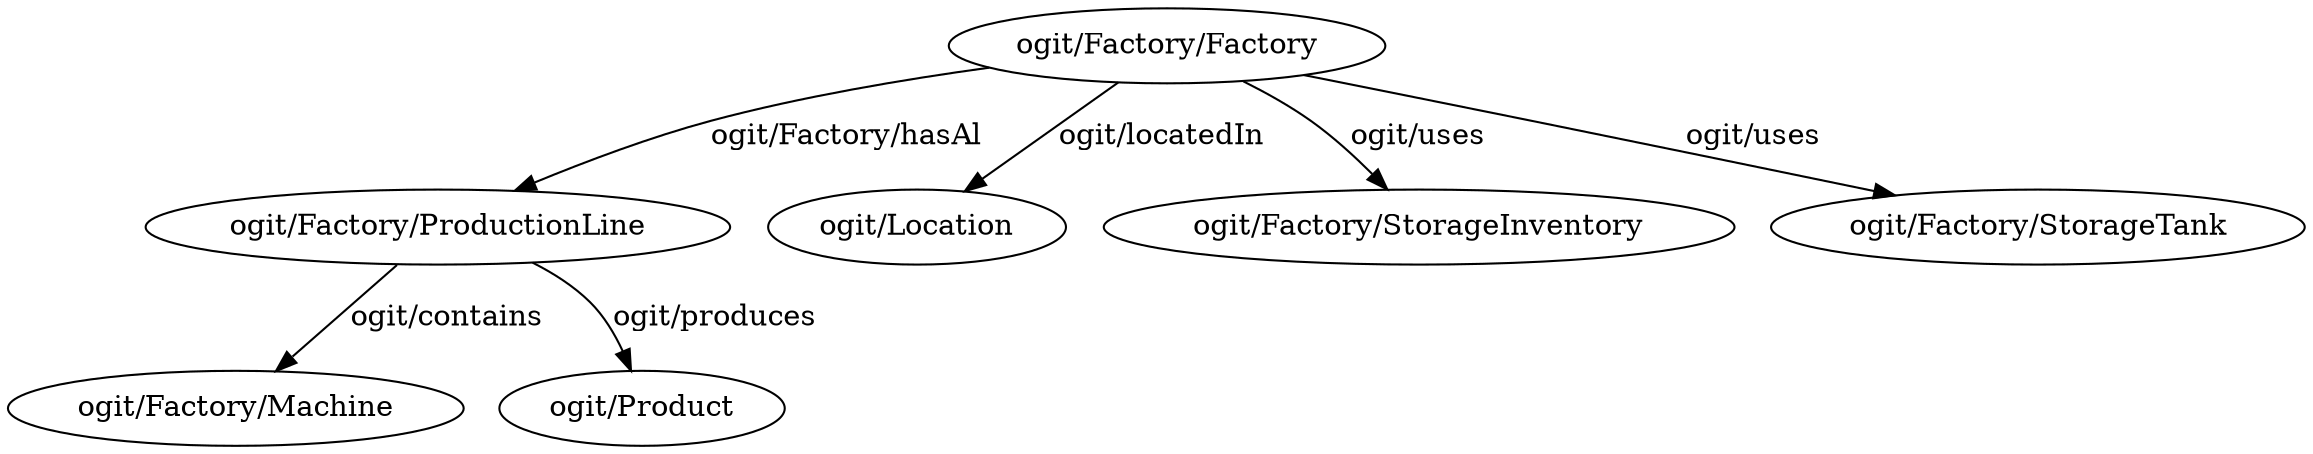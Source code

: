 digraph OGIT_ontology {
   "ogit/Factory/ProductionLine" -> "ogit/Factory/Machine" [label="ogit/contains    "];
   "ogit/Factory/Factory" -> "ogit/Factory/ProductionLine" [label="ogit/Factory/hasAl    "];
   "ogit/Factory/Factory" -> "ogit/Location" [label="ogit/locatedIn    "];
   "ogit/Factory/ProductionLine" -> "ogit/Product" [label="ogit/produces    "];
   "ogit/Factory/Factory" -> "ogit/Factory/StorageInventory" [label="ogit/uses    "];
   "ogit/Factory/Factory" -> "ogit/Factory/StorageTank" [label="ogit/uses    "];
}
